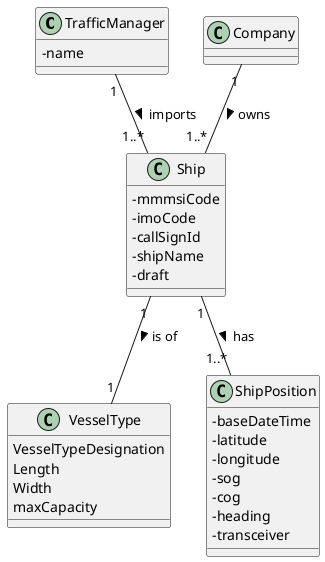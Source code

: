 @startuml
'https://plantuml.com/class-diagram
skinparam classAttributeIconSize 0

class TrafficManager{
    -name
}

class Company{}

class Ship {
    -mmmsiCode /'MMSI - 1'/
    -imoCode /'IMO - 9'/
    -callSignId /'CallSign - 10'/
    -shipName /'VesselName - 8'/
    -draft /'Draft - 14'/
}

class VesselType{
    VesselTypeDesignation /'VesselType - 11'/
    Length /'Length - 12'/
    Width /'Width - 13'/
    maxCapacity /'Cargo - 15'/
}

class ShipPosition {
    -baseDateTime /'BaseDateTime - 2'/
    -latitude /'LAT - 3'/
    -longitude /'LON - 4'/
    -sog /'SOG - 5'/
    -cog /'COG - 6'/
    -heading /'Heading - 7'/
    -transceiver /'TranscieverClass - 16'/
}

Company "1" -- "1..*" Ship : owns >
TrafficManager "1" -- "1..*" Ship : imports >
Ship "1" -- "1..*" ShipPosition : has >
Ship "1" -- "1" VesselType : is of >

@enduml